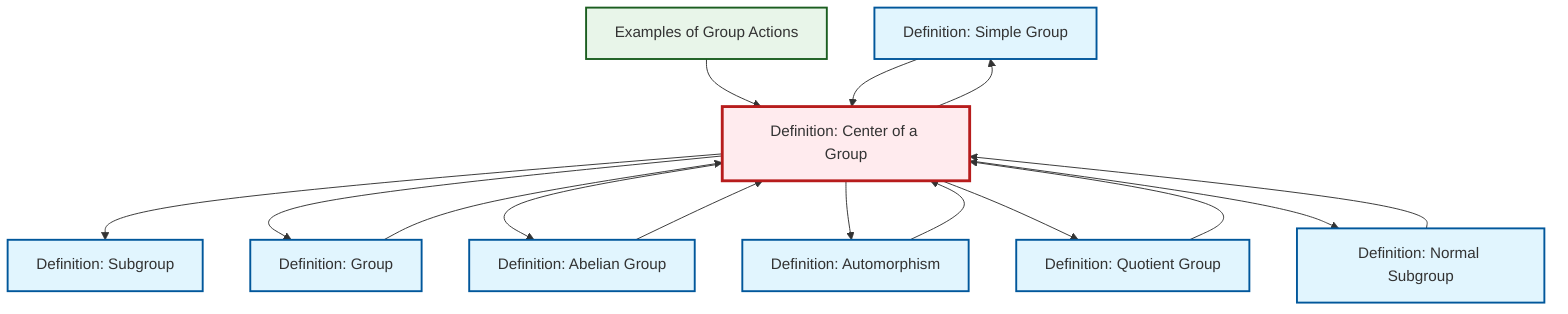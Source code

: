 graph TD
    classDef definition fill:#e1f5fe,stroke:#01579b,stroke-width:2px
    classDef theorem fill:#f3e5f5,stroke:#4a148c,stroke-width:2px
    classDef axiom fill:#fff3e0,stroke:#e65100,stroke-width:2px
    classDef example fill:#e8f5e9,stroke:#1b5e20,stroke-width:2px
    classDef current fill:#ffebee,stroke:#b71c1c,stroke-width:3px
    def-simple-group["Definition: Simple Group"]:::definition
    def-subgroup["Definition: Subgroup"]:::definition
    def-automorphism["Definition: Automorphism"]:::definition
    def-normal-subgroup["Definition: Normal Subgroup"]:::definition
    def-abelian-group["Definition: Abelian Group"]:::definition
    def-group["Definition: Group"]:::definition
    def-center-of-group["Definition: Center of a Group"]:::definition
    def-quotient-group["Definition: Quotient Group"]:::definition
    ex-group-action-examples["Examples of Group Actions"]:::example
    def-center-of-group --> def-subgroup
    def-center-of-group --> def-group
    def-center-of-group --> def-simple-group
    ex-group-action-examples --> def-center-of-group
    def-simple-group --> def-center-of-group
    def-center-of-group --> def-abelian-group
    def-automorphism --> def-center-of-group
    def-center-of-group --> def-automorphism
    def-normal-subgroup --> def-center-of-group
    def-center-of-group --> def-quotient-group
    def-center-of-group --> def-normal-subgroup
    def-quotient-group --> def-center-of-group
    def-group --> def-center-of-group
    def-abelian-group --> def-center-of-group
    class def-center-of-group current